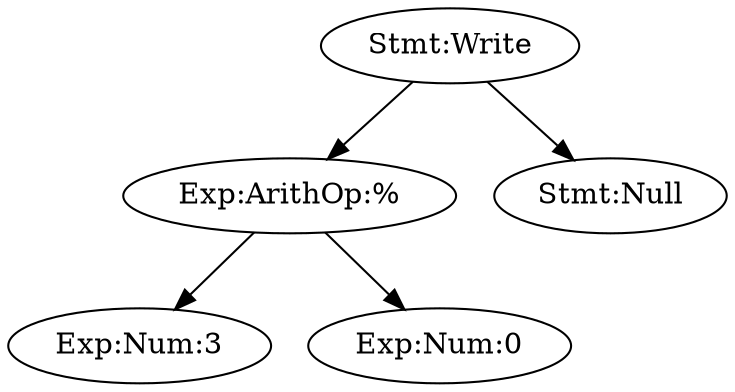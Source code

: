 digraph AST {
	n1 [label="Stmt:Write"];
	n2 [label="Exp:ArithOp:%"];
	n3 [label="Exp:Num:3"];
	n2 -> n3;
	n4 [label="Exp:Num:0"];
	n2 -> n4;
	n1 -> n2;
	n5 [label="Stmt:Null"];
	n1 -> n5;
}
